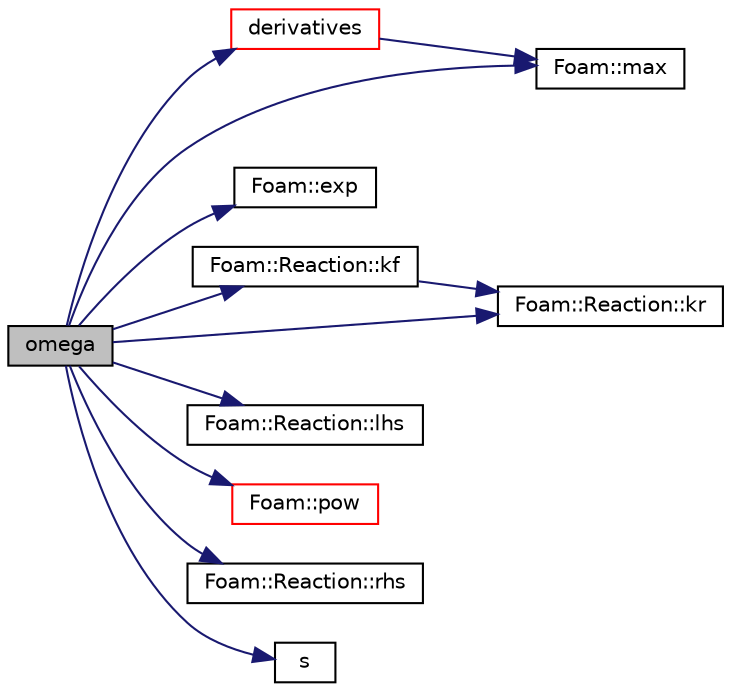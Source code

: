 digraph "omega"
{
  bgcolor="transparent";
  edge [fontname="Helvetica",fontsize="10",labelfontname="Helvetica",labelfontsize="10"];
  node [fontname="Helvetica",fontsize="10",shape=record];
  rankdir="LR";
  Node48 [label="omega",height=0.2,width=0.4,color="black", fillcolor="grey75", style="filled", fontcolor="black"];
  Node48 -> Node49 [color="midnightblue",fontsize="10",style="solid",fontname="Helvetica"];
  Node49 [label="derivatives",height=0.2,width=0.4,color="red",URL="$a31053.html#a64292f781b46b9de721eeb9f54c19e56",tooltip="Calculate the derivatives in dydx. "];
  Node49 -> Node50 [color="midnightblue",fontsize="10",style="solid",fontname="Helvetica"];
  Node50 [label="Foam::max",height=0.2,width=0.4,color="black",URL="$a21851.html#ac993e906cf2774ae77e666bc24e81733"];
  Node48 -> Node60 [color="midnightblue",fontsize="10",style="solid",fontname="Helvetica"];
  Node60 [label="Foam::exp",height=0.2,width=0.4,color="black",URL="$a21851.html#a12bca6c677fcf0977532179c3cb9bb89"];
  Node48 -> Node52 [color="midnightblue",fontsize="10",style="solid",fontname="Helvetica"];
  Node52 [label="Foam::Reaction::kf",height=0.2,width=0.4,color="black",URL="$a31677.html#ae5cd124c004fbe29669769d275a8b321",tooltip="Forward rate constant. "];
  Node52 -> Node53 [color="midnightblue",fontsize="10",style="solid",fontname="Helvetica"];
  Node53 [label="Foam::Reaction::kr",height=0.2,width=0.4,color="black",URL="$a31677.html#a0ece0a68edcdda61344b7d5b1537e79c",tooltip="Reverse rate constant from the given forward rate constant. "];
  Node48 -> Node53 [color="midnightblue",fontsize="10",style="solid",fontname="Helvetica"];
  Node48 -> Node54 [color="midnightblue",fontsize="10",style="solid",fontname="Helvetica"];
  Node54 [label="Foam::Reaction::lhs",height=0.2,width=0.4,color="black",URL="$a31677.html#a6761a05de6d2e857d0187e5bd7ff6b61"];
  Node48 -> Node50 [color="midnightblue",fontsize="10",style="solid",fontname="Helvetica"];
  Node48 -> Node55 [color="midnightblue",fontsize="10",style="solid",fontname="Helvetica"];
  Node55 [label="Foam::pow",height=0.2,width=0.4,color="red",URL="$a21851.html#a7500c8e9d27a442adc75e287de074c7c"];
  Node48 -> Node59 [color="midnightblue",fontsize="10",style="solid",fontname="Helvetica"];
  Node59 [label="Foam::Reaction::rhs",height=0.2,width=0.4,color="black",URL="$a31677.html#a1307353445aae5aae36cd5a86f3f64f0"];
  Node48 -> Node61 [color="midnightblue",fontsize="10",style="solid",fontname="Helvetica"];
  Node61 [label="s",height=0.2,width=0.4,color="black",URL="$a19343.html#abb9c4233033fad2ad0206cd4adad3b9f"];
}
